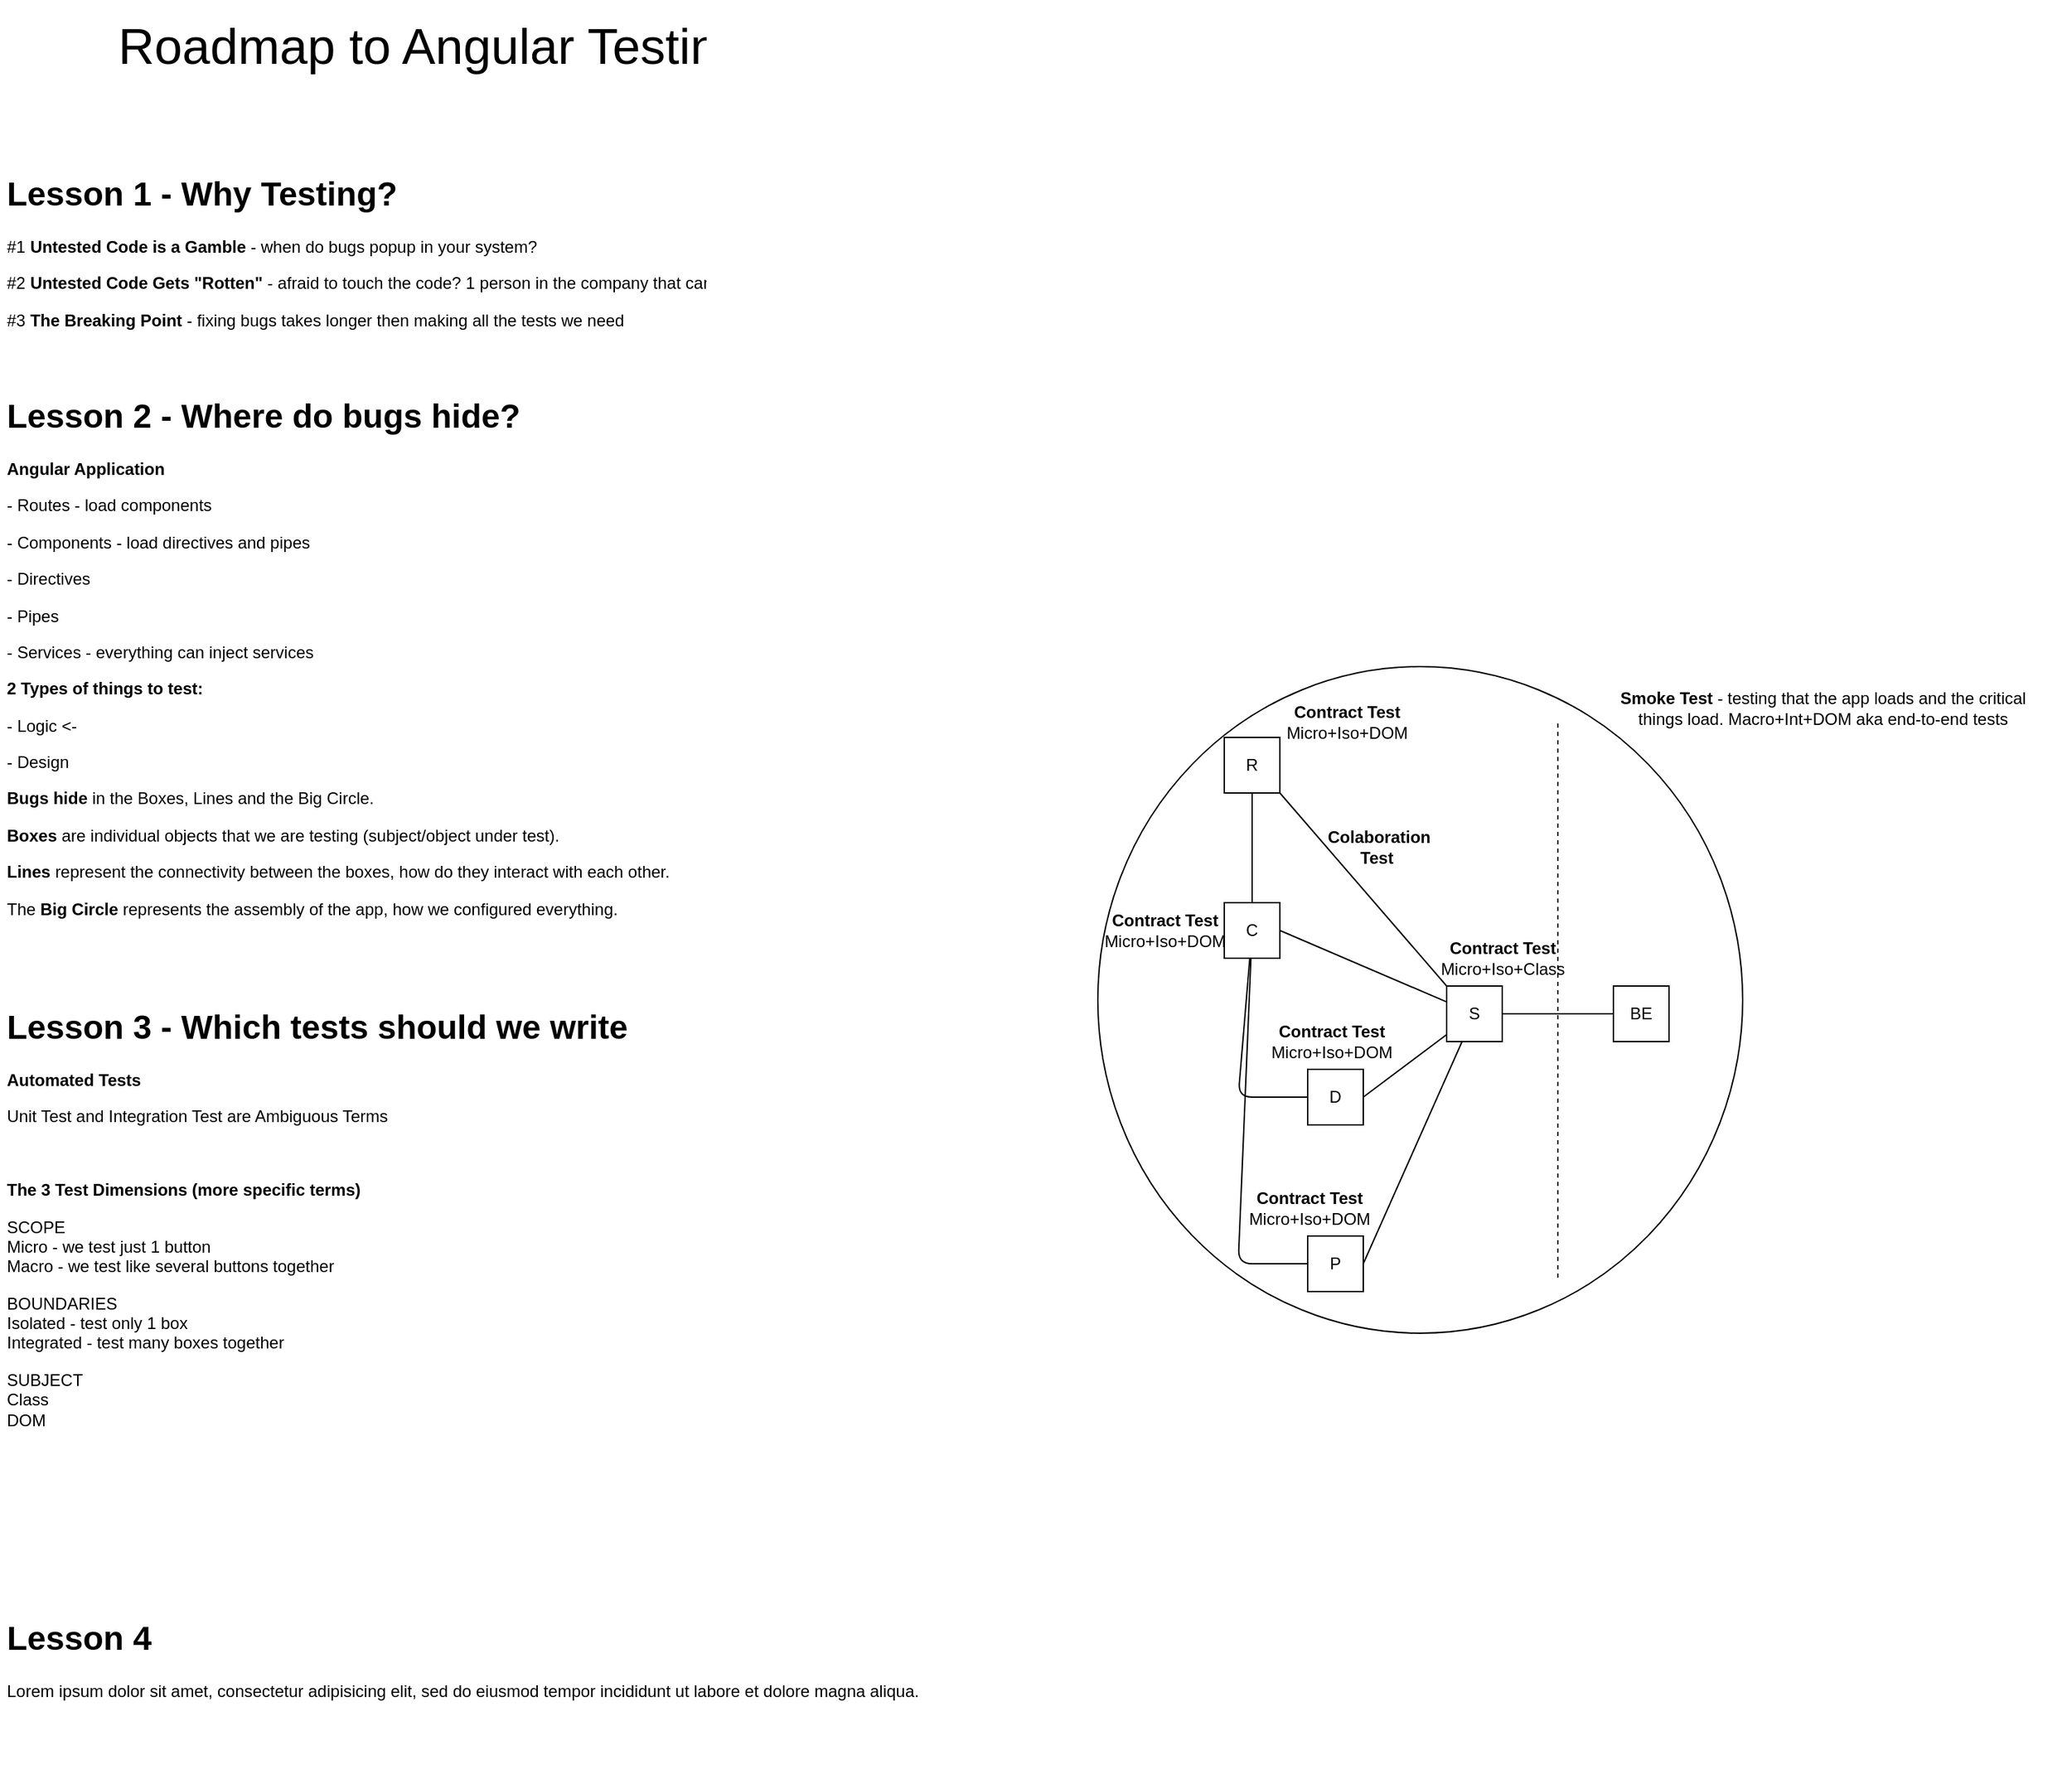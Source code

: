 <mxfile version="13.7.9" type="github">
  <diagram id="vilp62zk9X8BYbx7Whbz" name="Page-1">
    <mxGraphModel dx="1278" dy="548" grid="1" gridSize="10" guides="1" tooltips="1" connect="1" arrows="1" fold="1" page="1" pageScale="1" pageWidth="827" pageHeight="1169" math="0" shadow="0">
      <root>
        <mxCell id="0" />
        <mxCell id="1" parent="0" />
        <mxCell id="bsP4YLUhBeUWoqfiTBNK-35" value="&lt;div&gt;&lt;font style=&quot;font-size: 36px&quot;&gt;Roadmap to Angular Testing Mastery&lt;/font&gt;&lt;/div&gt;&lt;div&gt;&lt;br&gt;&lt;/div&gt;" style="text;html=1;strokeColor=none;fillColor=none;align=center;verticalAlign=middle;whiteSpace=wrap;rounded=0;" parent="1" vertex="1">
          <mxGeometry x="40" width="760" height="80" as="geometry" />
        </mxCell>
        <mxCell id="bsP4YLUhBeUWoqfiTBNK-36" value="" style="group" parent="1" vertex="1" connectable="0">
          <mxGeometry x="830" y="470" width="700" height="500" as="geometry" />
        </mxCell>
        <mxCell id="bsP4YLUhBeUWoqfiTBNK-29" value="" style="ellipse;whiteSpace=wrap;html=1;fillColor=none;" parent="bsP4YLUhBeUWoqfiTBNK-36" vertex="1">
          <mxGeometry y="10" width="464" height="480" as="geometry" />
        </mxCell>
        <mxCell id="bsP4YLUhBeUWoqfiTBNK-1" value="R" style="rounded=0;whiteSpace=wrap;html=1;" parent="bsP4YLUhBeUWoqfiTBNK-36" vertex="1">
          <mxGeometry x="91" y="61" width="40" height="40" as="geometry" />
        </mxCell>
        <mxCell id="bsP4YLUhBeUWoqfiTBNK-3" value="C" style="rounded=0;whiteSpace=wrap;html=1;" parent="bsP4YLUhBeUWoqfiTBNK-36" vertex="1">
          <mxGeometry x="91" y="180" width="40" height="40" as="geometry" />
        </mxCell>
        <mxCell id="bsP4YLUhBeUWoqfiTBNK-20" style="edgeStyle=none;orthogonalLoop=1;jettySize=auto;html=1;entryX=0.5;entryY=0;entryDx=0;entryDy=0;endArrow=none;" parent="bsP4YLUhBeUWoqfiTBNK-36" source="bsP4YLUhBeUWoqfiTBNK-1" target="bsP4YLUhBeUWoqfiTBNK-3" edge="1">
          <mxGeometry relative="1" as="geometry" />
        </mxCell>
        <mxCell id="bsP4YLUhBeUWoqfiTBNK-5" value="D" style="rounded=0;whiteSpace=wrap;html=1;" parent="bsP4YLUhBeUWoqfiTBNK-36" vertex="1">
          <mxGeometry x="151" y="300" width="40" height="40" as="geometry" />
        </mxCell>
        <mxCell id="bsP4YLUhBeUWoqfiTBNK-21" style="edgeStyle=none;orthogonalLoop=1;jettySize=auto;html=1;entryX=0;entryY=0.5;entryDx=0;entryDy=0;endArrow=none;" parent="bsP4YLUhBeUWoqfiTBNK-36" source="bsP4YLUhBeUWoqfiTBNK-3" target="bsP4YLUhBeUWoqfiTBNK-5" edge="1">
          <mxGeometry relative="1" as="geometry">
            <Array as="points">
              <mxPoint x="101" y="320" />
            </Array>
          </mxGeometry>
        </mxCell>
        <mxCell id="bsP4YLUhBeUWoqfiTBNK-8" value="P" style="rounded=0;whiteSpace=wrap;html=1;" parent="bsP4YLUhBeUWoqfiTBNK-36" vertex="1">
          <mxGeometry x="151" y="420" width="40" height="40" as="geometry" />
        </mxCell>
        <mxCell id="bsP4YLUhBeUWoqfiTBNK-22" style="edgeStyle=none;orthogonalLoop=1;jettySize=auto;html=1;entryX=0;entryY=0.5;entryDx=0;entryDy=0;endArrow=none;" parent="bsP4YLUhBeUWoqfiTBNK-36" source="bsP4YLUhBeUWoqfiTBNK-3" target="bsP4YLUhBeUWoqfiTBNK-8" edge="1">
          <mxGeometry relative="1" as="geometry">
            <Array as="points">
              <mxPoint x="101" y="440" />
            </Array>
          </mxGeometry>
        </mxCell>
        <mxCell id="bsP4YLUhBeUWoqfiTBNK-19" style="edgeStyle=none;orthogonalLoop=1;jettySize=auto;html=1;entryX=1;entryY=0.5;entryDx=0;entryDy=0;endArrow=none;" parent="bsP4YLUhBeUWoqfiTBNK-36" source="bsP4YLUhBeUWoqfiTBNK-10" target="bsP4YLUhBeUWoqfiTBNK-3" edge="1">
          <mxGeometry relative="1" as="geometry" />
        </mxCell>
        <mxCell id="bsP4YLUhBeUWoqfiTBNK-23" style="edgeStyle=none;orthogonalLoop=1;jettySize=auto;html=1;entryX=1;entryY=0.5;entryDx=0;entryDy=0;endArrow=none;" parent="bsP4YLUhBeUWoqfiTBNK-36" source="bsP4YLUhBeUWoqfiTBNK-10" target="bsP4YLUhBeUWoqfiTBNK-5" edge="1">
          <mxGeometry relative="1" as="geometry" />
        </mxCell>
        <mxCell id="bsP4YLUhBeUWoqfiTBNK-24" style="edgeStyle=none;orthogonalLoop=1;jettySize=auto;html=1;entryX=1;entryY=0.5;entryDx=0;entryDy=0;endArrow=none;" parent="bsP4YLUhBeUWoqfiTBNK-36" source="bsP4YLUhBeUWoqfiTBNK-10" target="bsP4YLUhBeUWoqfiTBNK-8" edge="1">
          <mxGeometry relative="1" as="geometry" />
        </mxCell>
        <mxCell id="bsP4YLUhBeUWoqfiTBNK-10" value="S" style="rounded=0;whiteSpace=wrap;html=1;" parent="bsP4YLUhBeUWoqfiTBNK-36" vertex="1">
          <mxGeometry x="251" y="240" width="40" height="40" as="geometry" />
        </mxCell>
        <mxCell id="bsP4YLUhBeUWoqfiTBNK-18" value="" style="endArrow=none;html=1;exitX=1;exitY=1;exitDx=0;exitDy=0;entryX=0;entryY=0;entryDx=0;entryDy=0;" parent="bsP4YLUhBeUWoqfiTBNK-36" source="bsP4YLUhBeUWoqfiTBNK-1" target="bsP4YLUhBeUWoqfiTBNK-10" edge="1">
          <mxGeometry width="50" height="50" relative="1" as="geometry">
            <mxPoint x="211" y="120" as="sourcePoint" />
            <mxPoint x="261" y="70" as="targetPoint" />
          </mxGeometry>
        </mxCell>
        <mxCell id="bsP4YLUhBeUWoqfiTBNK-26" style="edgeStyle=none;orthogonalLoop=1;jettySize=auto;html=1;entryX=1;entryY=0.5;entryDx=0;entryDy=0;endArrow=none;" parent="bsP4YLUhBeUWoqfiTBNK-36" source="bsP4YLUhBeUWoqfiTBNK-25" target="bsP4YLUhBeUWoqfiTBNK-10" edge="1">
          <mxGeometry relative="1" as="geometry" />
        </mxCell>
        <mxCell id="bsP4YLUhBeUWoqfiTBNK-25" value="BE" style="rounded=0;whiteSpace=wrap;html=1;" parent="bsP4YLUhBeUWoqfiTBNK-36" vertex="1">
          <mxGeometry x="371" y="240" width="40" height="40" as="geometry" />
        </mxCell>
        <mxCell id="bsP4YLUhBeUWoqfiTBNK-27" value="" style="endArrow=none;dashed=1;html=1;" parent="bsP4YLUhBeUWoqfiTBNK-36" edge="1">
          <mxGeometry width="50" height="50" relative="1" as="geometry">
            <mxPoint x="331" y="450" as="sourcePoint" />
            <mxPoint x="331" y="50" as="targetPoint" />
          </mxGeometry>
        </mxCell>
        <mxCell id="bsP4YLUhBeUWoqfiTBNK-30" value="" style="shape=image;html=1;verticalAlign=top;verticalLabelPosition=bottom;labelBackgroundColor=#ffffff;imageAspect=0;aspect=fixed;image=https://cdn0.iconfinder.com/data/icons/google-material-design-3-0/48/ic_bug_report_48px-128.png;fillColor=#FF0000;strokeColor=#FF0000;" parent="bsP4YLUhBeUWoqfiTBNK-36" vertex="1">
          <mxGeometry x="181" y="154" width="20" height="20" as="geometry" />
        </mxCell>
        <mxCell id="bsP4YLUhBeUWoqfiTBNK-31" value="" style="shape=image;html=1;verticalAlign=top;verticalLabelPosition=bottom;labelBackgroundColor=#ffffff;imageAspect=0;aspect=fixed;image=https://cdn0.iconfinder.com/data/icons/google-material-design-3-0/48/ic_bug_report_48px-128.png;fillColor=#FF0000;strokeColor=#FF0000;" parent="bsP4YLUhBeUWoqfiTBNK-36" vertex="1">
          <mxGeometry x="120" y="71" width="20" height="20" as="geometry" />
        </mxCell>
        <mxCell id="bsP4YLUhBeUWoqfiTBNK-32" value="" style="shape=image;html=1;verticalAlign=top;verticalLabelPosition=bottom;labelBackgroundColor=#ffffff;imageAspect=0;aspect=fixed;image=https://cdn0.iconfinder.com/data/icons/google-material-design-3-0/48/ic_bug_report_48px-128.png;fillColor=#FF0000;strokeColor=#FF0000;" parent="bsP4YLUhBeUWoqfiTBNK-36" vertex="1">
          <mxGeometry x="161" width="20" height="20" as="geometry" />
        </mxCell>
        <mxCell id="bsP4YLUhBeUWoqfiTBNK-42" value="&lt;b&gt;Smoke Test&lt;/b&gt;&amp;nbsp;- testing that the app loads and the critical things load. Macro+Int+DOM aka end-to-end tests" style="text;html=1;strokeColor=none;fillColor=none;align=center;verticalAlign=middle;whiteSpace=wrap;rounded=0;" parent="bsP4YLUhBeUWoqfiTBNK-36" vertex="1">
          <mxGeometry x="369" y="30" width="306" height="20" as="geometry" />
        </mxCell>
        <mxCell id="bsP4YLUhBeUWoqfiTBNK-47" value="&lt;b&gt;Contract Test&lt;br&gt;&lt;/b&gt;Micro+Iso+DOM" style="text;html=1;strokeColor=none;fillColor=none;align=center;verticalAlign=middle;whiteSpace=wrap;rounded=0;" parent="bsP4YLUhBeUWoqfiTBNK-36" vertex="1">
          <mxGeometry x="131" y="40" width="97" height="20" as="geometry" />
        </mxCell>
        <mxCell id="bsP4YLUhBeUWoqfiTBNK-48" value="&lt;b&gt;Colaboration Test&lt;/b&gt;&amp;nbsp;" style="text;html=1;strokeColor=none;fillColor=none;align=center;verticalAlign=middle;whiteSpace=wrap;rounded=0;" parent="bsP4YLUhBeUWoqfiTBNK-36" vertex="1">
          <mxGeometry x="154" y="130" width="97" height="20" as="geometry" />
        </mxCell>
        <mxCell id="bsP4YLUhBeUWoqfiTBNK-49" value="&lt;b&gt;Contract Test&lt;br&gt;&lt;/b&gt;Micro+Iso+Class" style="text;html=1;strokeColor=none;fillColor=none;align=center;verticalAlign=middle;whiteSpace=wrap;rounded=0;" parent="bsP4YLUhBeUWoqfiTBNK-36" vertex="1">
          <mxGeometry x="243" y="210" width="97" height="20" as="geometry" />
        </mxCell>
        <mxCell id="bsP4YLUhBeUWoqfiTBNK-50" value="&lt;b&gt;Contract Test&lt;br&gt;&lt;/b&gt;Micro+Iso+DOM" style="text;html=1;strokeColor=none;fillColor=none;align=center;verticalAlign=middle;whiteSpace=wrap;rounded=0;" parent="bsP4YLUhBeUWoqfiTBNK-36" vertex="1">
          <mxGeometry y="190" width="97" height="20" as="geometry" />
        </mxCell>
        <mxCell id="bsP4YLUhBeUWoqfiTBNK-51" value="&lt;b&gt;Contract Test&lt;br&gt;&lt;/b&gt;Micro+Iso+DOM" style="text;html=1;strokeColor=none;fillColor=none;align=center;verticalAlign=middle;whiteSpace=wrap;rounded=0;" parent="bsP4YLUhBeUWoqfiTBNK-36" vertex="1">
          <mxGeometry x="120" y="270" width="97" height="20" as="geometry" />
        </mxCell>
        <mxCell id="bsP4YLUhBeUWoqfiTBNK-52" value="&lt;b&gt;Contract Test&lt;br&gt;&lt;/b&gt;Micro+Iso+DOM" style="text;html=1;strokeColor=none;fillColor=none;align=center;verticalAlign=middle;whiteSpace=wrap;rounded=0;" parent="bsP4YLUhBeUWoqfiTBNK-36" vertex="1">
          <mxGeometry x="104" y="390" width="97" height="20" as="geometry" />
        </mxCell>
        <mxCell id="bsP4YLUhBeUWoqfiTBNK-38" value="&lt;h1&gt;Lesson 3 - Which tests should we write&lt;/h1&gt;&lt;p&gt;&lt;b&gt;Automated Tests&lt;/b&gt;&lt;/p&gt;&lt;p&gt;Unit Test and&amp;nbsp;&lt;span&gt;Integration Test are Ambiguous Terms&lt;/span&gt;&lt;/p&gt;&lt;p&gt;&lt;span&gt;&lt;br&gt;&lt;/span&gt;&lt;/p&gt;&lt;p&gt;&lt;span&gt;&lt;b&gt;The 3 Test Dimensions (more specific terms)&lt;/b&gt;&lt;/span&gt;&lt;/p&gt;&lt;p&gt;SCOPE&lt;br&gt;Micro - we test just 1 button&lt;br&gt;Macro - we test like several buttons together&lt;/p&gt;&lt;p&gt;BOUNDARIES&lt;br&gt;Isolated - test only 1 box&lt;br&gt;Integrated - test many boxes together&lt;/p&gt;&lt;p&gt;SUBJECT&lt;br&gt;Class&lt;br&gt;DOM&lt;/p&gt;" style="text;html=1;strokeColor=none;fillColor=none;spacing=5;spacingTop=-20;whiteSpace=wrap;overflow=hidden;rounded=0;" parent="1" vertex="1">
          <mxGeometry x="40" y="720" width="720" height="400" as="geometry" />
        </mxCell>
        <mxCell id="bsP4YLUhBeUWoqfiTBNK-39" value="&lt;h1&gt;Lesson 4&lt;/h1&gt;&lt;p&gt;Lorem ipsum dolor sit amet, consectetur adipisicing elit, sed do eiusmod tempor incididunt ut labore et dolore magna aliqua.&lt;/p&gt;" style="text;html=1;strokeColor=none;fillColor=none;spacing=5;spacingTop=-20;whiteSpace=wrap;overflow=hidden;rounded=0;" parent="1" vertex="1">
          <mxGeometry x="40" y="1160" width="720" height="120" as="geometry" />
        </mxCell>
        <mxCell id="bsP4YLUhBeUWoqfiTBNK-40" value="&lt;h1&gt;Lesson 2 - Where do bugs hide?&lt;/h1&gt;&lt;p&gt;&lt;b&gt;Angular Application&lt;/b&gt;&lt;/p&gt;&lt;p&gt;- Routes - load components&lt;/p&gt;&lt;p&gt;- Components - load directives and pipes&lt;/p&gt;&lt;p&gt;- Directives&lt;/p&gt;&lt;p&gt;- Pipes&lt;/p&gt;&lt;p&gt;- Services - everything can inject services&lt;/p&gt;&lt;p&gt;&lt;span&gt;&lt;b&gt;2 Types of things to test:&lt;/b&gt;&lt;/span&gt;&lt;br&gt;&lt;/p&gt;&lt;p&gt;- Logic &amp;lt;-&lt;/p&gt;&lt;p&gt;- Design&lt;/p&gt;&lt;p&gt;&lt;b&gt;Bugs hide&lt;/b&gt;&amp;nbsp;in the Boxes, Lines and the Big Circle.&lt;br&gt;&lt;/p&gt;&lt;p&gt;&lt;b&gt;Boxes&lt;/b&gt; are individual objects that we are testing (subject/object under test).&lt;br&gt;&lt;/p&gt;&lt;p&gt;&lt;b&gt;Lines &lt;/b&gt;represent the connectivity between the boxes, how do they interact with each other.&lt;/p&gt;&lt;p&gt;The &lt;b&gt;Big Circle &lt;/b&gt;represents the assembly of the app, how we configured everything.&lt;/p&gt;" style="text;html=1;strokeColor=none;fillColor=none;spacing=5;spacingTop=-20;whiteSpace=wrap;overflow=hidden;rounded=0;" parent="1" vertex="1">
          <mxGeometry x="40" y="280" width="720" height="400" as="geometry" />
        </mxCell>
        <mxCell id="bsP4YLUhBeUWoqfiTBNK-41" value="&lt;h1&gt;Lesson 1 -&amp;nbsp;Why Testing?&lt;/h1&gt;&lt;p&gt;#1 &lt;b&gt;Untested Code is a Gamble&lt;/b&gt; - when do bugs popup in your system?&lt;/p&gt;&lt;p&gt;#2 &lt;b&gt;Untested Code Gets &quot;Rotten&quot;&lt;/b&gt; - afraid to touch the code? 1 person in the company that can only change the code&lt;/p&gt;&lt;p&gt;#3 &lt;b&gt;The Breaking Point&lt;/b&gt; - fixing bugs takes longer then making all the tests we need&lt;/p&gt;" style="text;html=1;strokeColor=none;fillColor=none;spacing=5;spacingTop=-20;whiteSpace=wrap;overflow=hidden;rounded=0;" parent="1" vertex="1">
          <mxGeometry x="40" y="120" width="720" height="120" as="geometry" />
        </mxCell>
      </root>
    </mxGraphModel>
  </diagram>
</mxfile>
